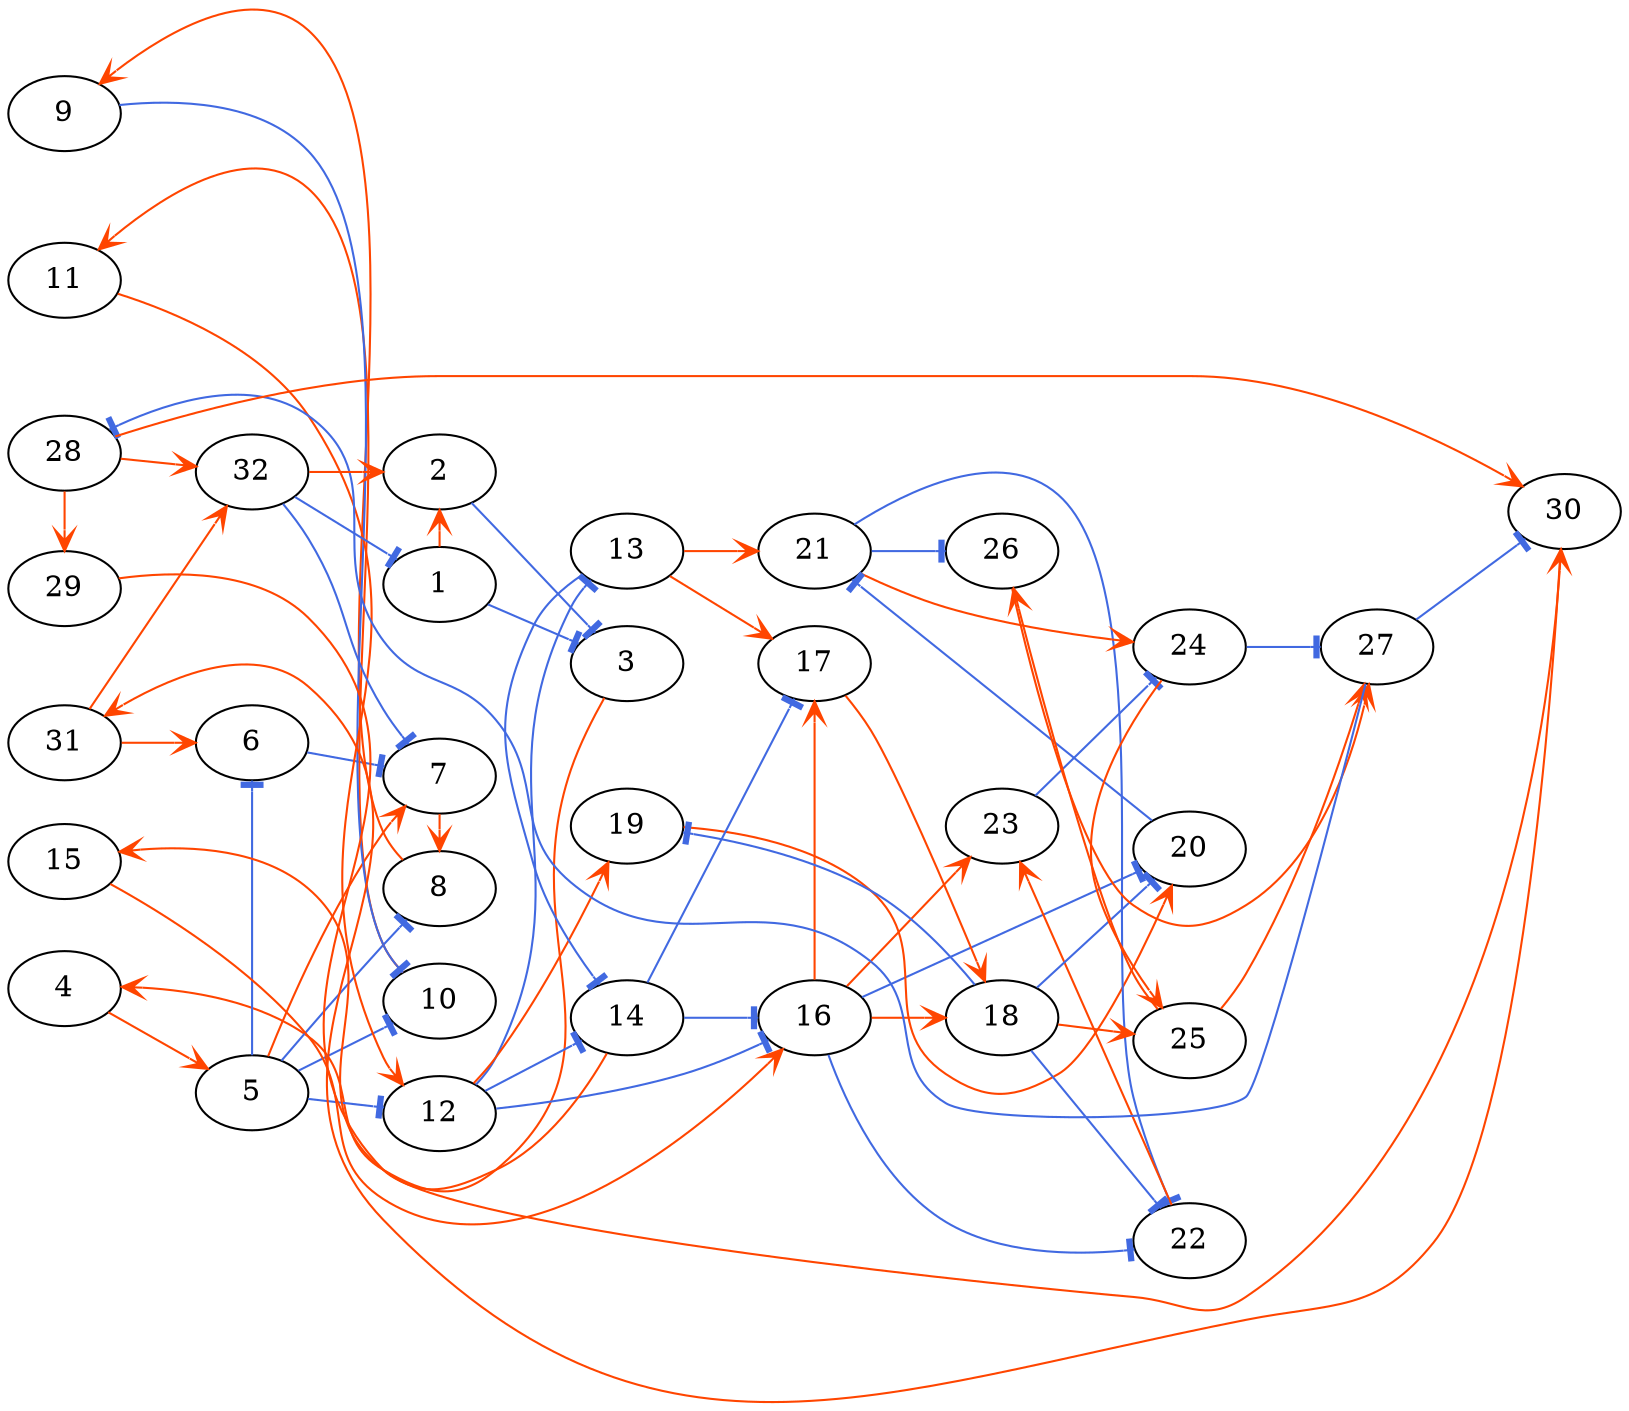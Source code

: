 digraph {
  graph [rankdir=LR, margin=0]
  1 -> 2 [arrowhead=vee, color=orangered, constraint=false];
  1 -> 3 [arrowhead=tee, color=royalblue];
  2 -> 3 [arrowhead=tee, color=royalblue, constraint=false];
  3 -> 4 [arrowhead=vee, color=orangered, constraint=false];
  4 -> 5 [arrowhead=vee, color=orangered, constraint=false];
  5 -> 6 [arrowhead=tee, color=royalblue, constraint=false];
  5 -> 8 [arrowhead=tee, color=royalblue];
  5 -> 7 [arrowhead=vee, color=orangered];
  5 -> 12 [arrowhead=tee, color=royalblue];
  5 -> 10 [arrowhead=tee, color=royalblue];
  6 -> 7 [arrowhead=tee, color=royalblue, constraint=false];
  7 -> 8 [arrowhead=vee, color=orangered, constraint=false];
  8 -> 9 [arrowhead=vee, color=orangered, constraint=false];
  9 -> 10 [arrowhead=tee, color=royalblue, constraint=false];
  10 -> 11 [arrowhead=vee, color=orangered, constraint=false];
  11 -> 12 [arrowhead=vee, color=orangered, constraint=false];
  12 -> 13 [arrowhead=tee, color=royalblue, constraint=false];
  12 -> 16 [arrowhead=tee, color=royalblue];
  12 -> 19 [arrowhead=vee, color=orangered];
  12 -> 14 [arrowhead=tee, color=royalblue];
  13 -> 14 [arrowhead=tee, color=royalblue, constraint=false];
  13 -> 17 [arrowhead=vee, color=orangered];
  13 -> 21 [arrowhead=vee, color=orangered];
  14 -> 15 [arrowhead=vee, color=orangered, constraint=false];
  14 -> 17 [arrowhead=tee, color=royalblue];
  14 -> 16 [arrowhead=tee, color=royalblue];
  15 -> 16 [arrowhead=vee, color=orangered, constraint=false];
  16 -> 17 [arrowhead=vee, color=orangered, constraint=false];
  16 -> 20 [arrowhead=tee, color=royalblue];
  16 -> 22 [arrowhead=tee, color=royalblue];
  16 -> 18 [arrowhead=vee, color=orangered];
  16 -> 23 [arrowhead=vee, color=orangered];
  17 -> 18 [arrowhead=vee, color=orangered, constraint=false];
  18 -> 19 [arrowhead=tee, color=royalblue, constraint=false];
  18 -> 20 [arrowhead=tee, color=royalblue];
  18 -> 22 [arrowhead=tee, color=royalblue];
  18 -> 25 [arrowhead=vee, color=orangered];
  19 -> 20 [arrowhead=vee, color=orangered, constraint=false];
  20 -> 21 [arrowhead=tee, color=royalblue, constraint=false];
  21 -> 22 [arrowhead=tee, color=royalblue, constraint=false];
  21 -> 26 [arrowhead=tee, color=royalblue];
  21 -> 24 [arrowhead=vee, color=orangered];
  22 -> 23 [arrowhead=vee, color=orangered, constraint=false];
  23 -> 24 [arrowhead=tee, color=royalblue, constraint=false];
  24 -> 25 [arrowhead=vee, color=orangered, constraint=false];
  24 -> 27 [arrowhead=tee, color=royalblue];
  25 -> 26 [arrowhead=vee, color=orangered, constraint=false];
  25 -> 27 [arrowhead=vee, color=orangered];
  26 -> 27 [arrowhead=vee, color=orangered, constraint=false];
  27 -> 28 [arrowhead=tee, color=royalblue, constraint=false];
  27 -> 30 [arrowhead=tee, color=royalblue];
  28 -> 29 [arrowhead=vee, color=orangered, constraint=false];
  28 -> 30 [arrowhead=vee, color=orangered];
  28 -> 32 [arrowhead=vee, color=orangered];
  29 -> 30 [arrowhead=vee, color=orangered, constraint=false];
  30 -> 31 [arrowhead=vee, color=orangered, constraint=false];
  31 -> 32 [arrowhead=vee, color=orangered, constraint=false];
  31 -> 6 [arrowhead=vee, color=orangered];
  32 -> 1 [arrowhead=tee, color=royalblue];
  32 -> 2 [arrowhead=vee, color=orangered];
  32 -> 7 [arrowhead=tee, color=royalblue];
}

